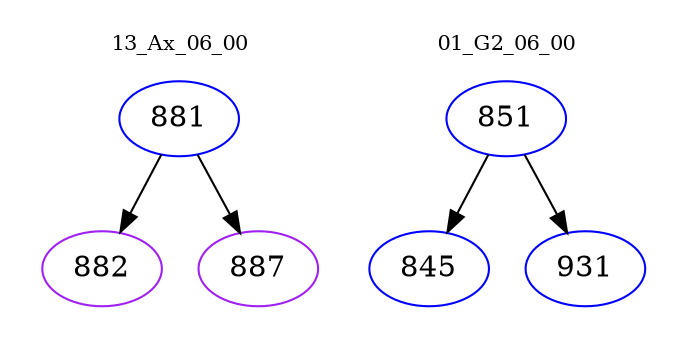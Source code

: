 digraph{
subgraph cluster_0 {
color = white
label = "13_Ax_06_00";
fontsize=10;
T0_881 [label="881", color="blue"]
T0_881 -> T0_882 [color="black"]
T0_882 [label="882", color="purple"]
T0_881 -> T0_887 [color="black"]
T0_887 [label="887", color="purple"]
}
subgraph cluster_1 {
color = white
label = "01_G2_06_00";
fontsize=10;
T1_851 [label="851", color="blue"]
T1_851 -> T1_845 [color="black"]
T1_845 [label="845", color="blue"]
T1_851 -> T1_931 [color="black"]
T1_931 [label="931", color="blue"]
}
}
